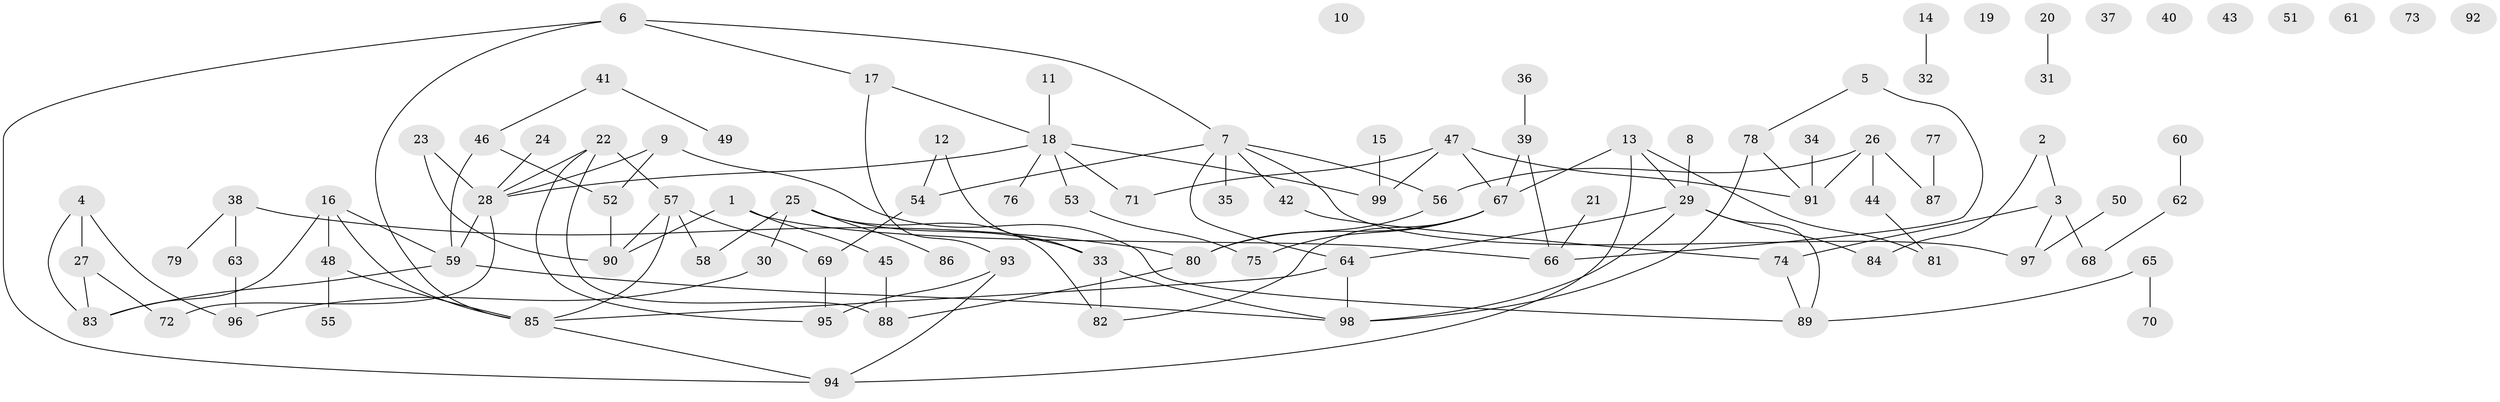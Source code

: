 // coarse degree distribution, {5: 0.10204081632653061, 6: 0.14285714285714285, 4: 0.20408163265306123, 2: 0.20408163265306123, 3: 0.22448979591836735, 1: 0.12244897959183673}
// Generated by graph-tools (version 1.1) at 2025/48/03/04/25 22:48:01]
// undirected, 99 vertices, 126 edges
graph export_dot {
  node [color=gray90,style=filled];
  1;
  2;
  3;
  4;
  5;
  6;
  7;
  8;
  9;
  10;
  11;
  12;
  13;
  14;
  15;
  16;
  17;
  18;
  19;
  20;
  21;
  22;
  23;
  24;
  25;
  26;
  27;
  28;
  29;
  30;
  31;
  32;
  33;
  34;
  35;
  36;
  37;
  38;
  39;
  40;
  41;
  42;
  43;
  44;
  45;
  46;
  47;
  48;
  49;
  50;
  51;
  52;
  53;
  54;
  55;
  56;
  57;
  58;
  59;
  60;
  61;
  62;
  63;
  64;
  65;
  66;
  67;
  68;
  69;
  70;
  71;
  72;
  73;
  74;
  75;
  76;
  77;
  78;
  79;
  80;
  81;
  82;
  83;
  84;
  85;
  86;
  87;
  88;
  89;
  90;
  91;
  92;
  93;
  94;
  95;
  96;
  97;
  98;
  99;
  1 -- 45;
  1 -- 66;
  1 -- 90;
  2 -- 3;
  2 -- 84;
  3 -- 68;
  3 -- 74;
  3 -- 97;
  4 -- 27;
  4 -- 83;
  4 -- 96;
  5 -- 66;
  5 -- 78;
  6 -- 7;
  6 -- 17;
  6 -- 85;
  6 -- 94;
  7 -- 35;
  7 -- 42;
  7 -- 54;
  7 -- 56;
  7 -- 64;
  7 -- 97;
  8 -- 29;
  9 -- 28;
  9 -- 52;
  9 -- 89;
  11 -- 18;
  12 -- 33;
  12 -- 54;
  13 -- 29;
  13 -- 67;
  13 -- 81;
  13 -- 94;
  14 -- 32;
  15 -- 99;
  16 -- 48;
  16 -- 59;
  16 -- 83;
  16 -- 85;
  17 -- 18;
  17 -- 93;
  18 -- 28;
  18 -- 53;
  18 -- 71;
  18 -- 76;
  18 -- 99;
  20 -- 31;
  21 -- 66;
  22 -- 28;
  22 -- 57;
  22 -- 88;
  22 -- 95;
  23 -- 28;
  23 -- 90;
  24 -- 28;
  25 -- 30;
  25 -- 33;
  25 -- 58;
  25 -- 82;
  25 -- 86;
  26 -- 44;
  26 -- 56;
  26 -- 87;
  26 -- 91;
  27 -- 72;
  27 -- 83;
  28 -- 59;
  28 -- 72;
  29 -- 64;
  29 -- 84;
  29 -- 89;
  29 -- 98;
  30 -- 96;
  33 -- 82;
  33 -- 98;
  34 -- 91;
  36 -- 39;
  38 -- 63;
  38 -- 79;
  38 -- 80;
  39 -- 66;
  39 -- 67;
  41 -- 46;
  41 -- 49;
  42 -- 74;
  44 -- 81;
  45 -- 88;
  46 -- 52;
  46 -- 59;
  47 -- 67;
  47 -- 71;
  47 -- 91;
  47 -- 99;
  48 -- 55;
  48 -- 85;
  50 -- 97;
  52 -- 90;
  53 -- 75;
  54 -- 69;
  56 -- 80;
  57 -- 58;
  57 -- 69;
  57 -- 85;
  57 -- 90;
  59 -- 83;
  59 -- 98;
  60 -- 62;
  62 -- 68;
  63 -- 96;
  64 -- 85;
  64 -- 98;
  65 -- 70;
  65 -- 89;
  67 -- 75;
  67 -- 80;
  67 -- 82;
  69 -- 95;
  74 -- 89;
  77 -- 87;
  78 -- 91;
  78 -- 98;
  80 -- 88;
  85 -- 94;
  93 -- 94;
  93 -- 95;
}
